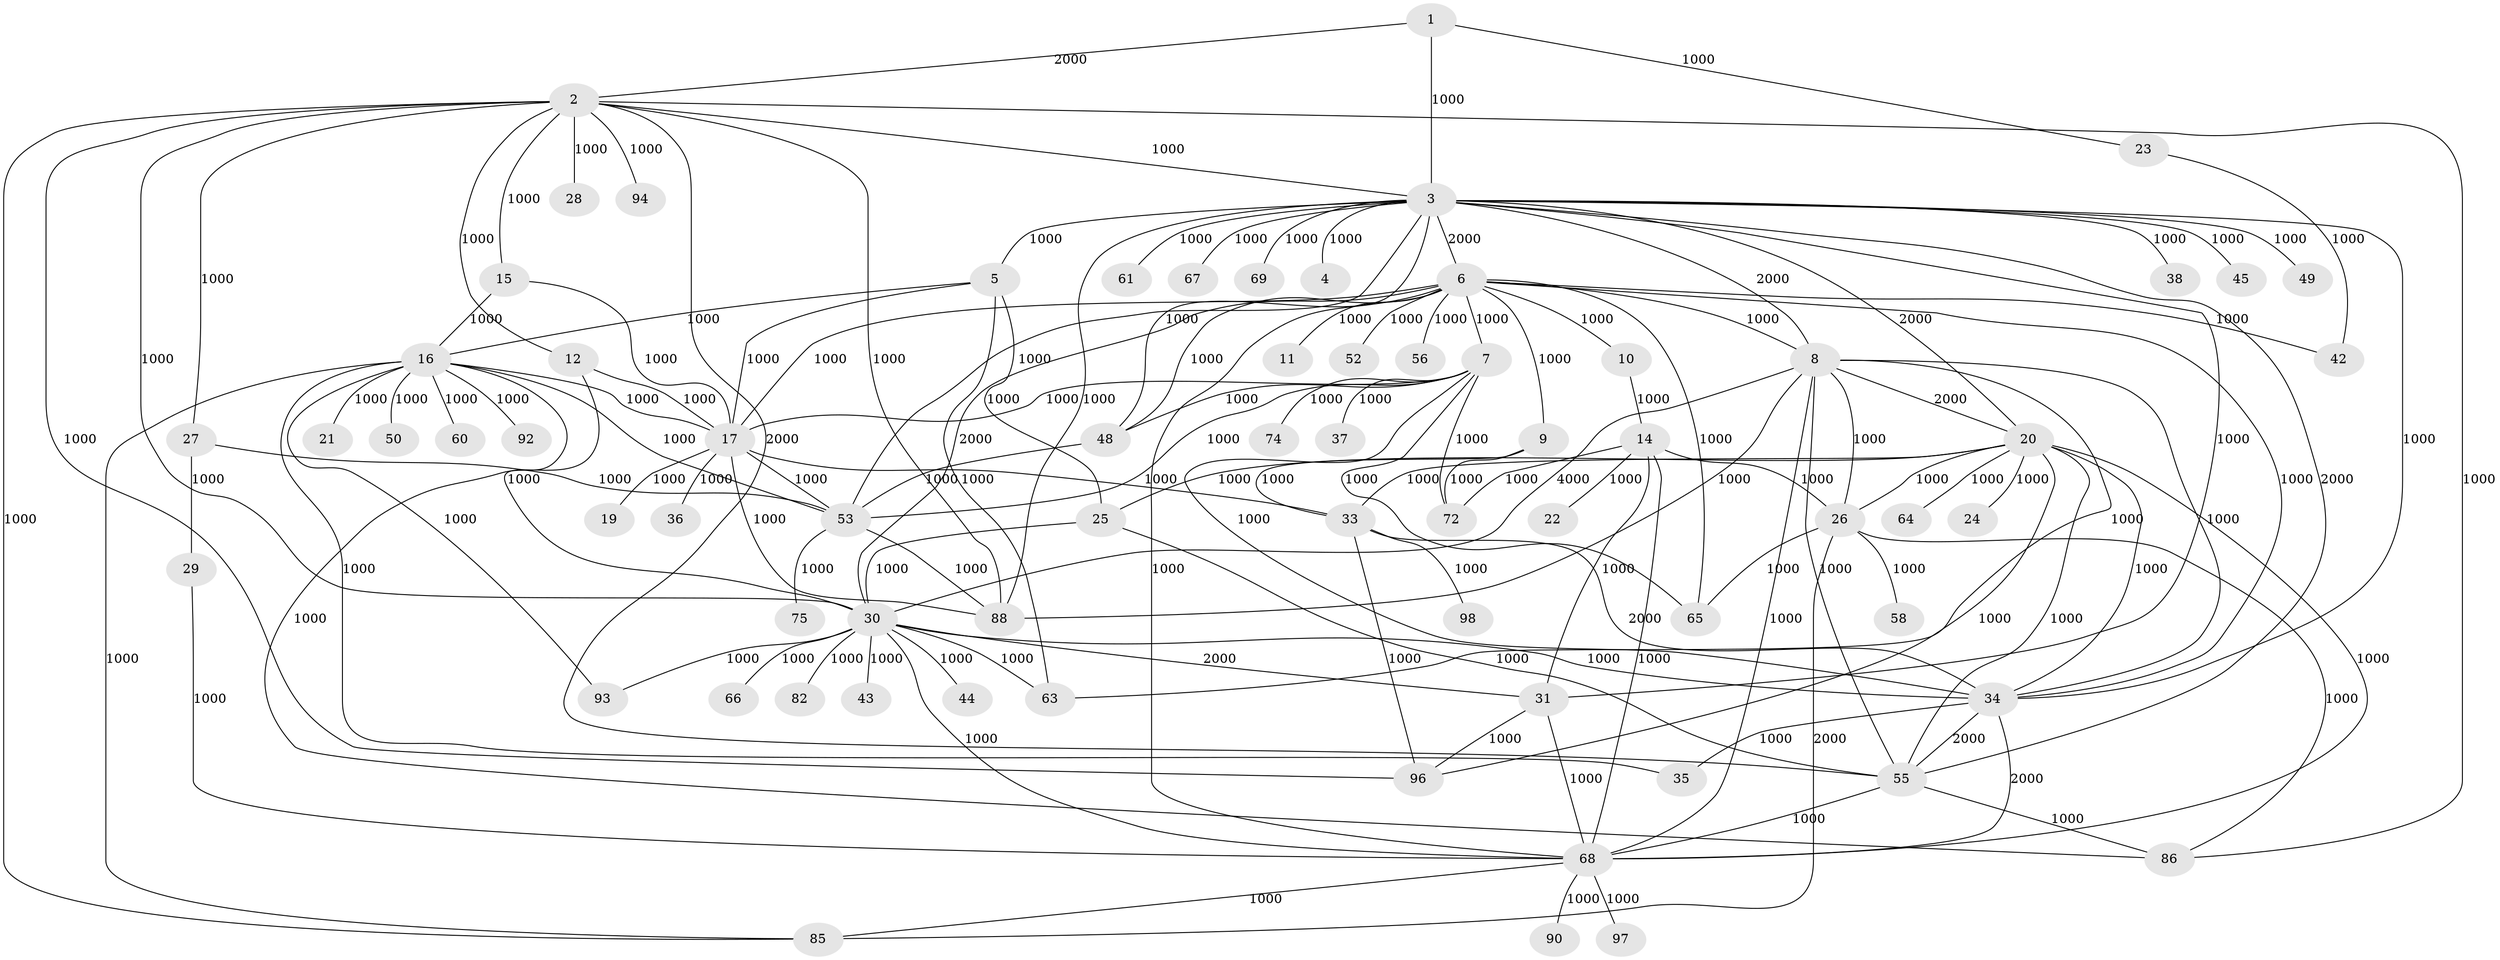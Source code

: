 // Generated by graph-tools (version 1.1) at 2025/20/06/26/25 02:20:07]
// undirected, 70 vertices, 137 edges
graph export_dot {
graph [start="1"]
  node [color=gray90,style=filled];
  1 [super="+18"];
  2;
  3;
  4;
  5 [super="+13"];
  6;
  7;
  8 [super="+39+41+47+57+71+73+77"];
  9 [super="+95"];
  10;
  11;
  12;
  14;
  15 [super="+40+78+81"];
  16;
  17;
  19;
  20;
  21 [super="+54+91"];
  22 [super="+32"];
  23 [super="+46+59"];
  24;
  25 [super="+62"];
  26;
  27 [super="+51+70"];
  28;
  29 [super="+80"];
  30;
  31 [super="+89"];
  33;
  34;
  35;
  36;
  37;
  38 [super="+83"];
  42;
  43;
  44;
  45;
  48;
  49;
  50;
  52;
  53;
  55 [super="+76+79"];
  56;
  58;
  60;
  61;
  63;
  64 [super="+84"];
  65;
  66;
  67;
  68;
  69;
  72 [super="+87"];
  74;
  75;
  82;
  85;
  86;
  88;
  90;
  92;
  93 [super="+100"];
  94;
  96 [super="+99"];
  97;
  98;
  1 -- 2 [label=2000];
  1 -- 3 [label=1000];
  1 -- 23 [label=1000];
  2 -- 3 [label=1000];
  2 -- 12 [label=1000];
  2 -- 15 [label=1000];
  2 -- 27 [label=1000];
  2 -- 28 [label=1000];
  2 -- 30 [label=1000];
  2 -- 55 [label=2000];
  2 -- 85 [label=1000];
  2 -- 86 [label=1000];
  2 -- 88 [label=1000];
  2 -- 94 [label=1000];
  2 -- 96 [label=1000];
  3 -- 4 [label=1000];
  3 -- 5 [label=1000];
  3 -- 6 [label=2000];
  3 -- 8 [label=2000];
  3 -- 20 [label=2000];
  3 -- 31 [label=1000];
  3 -- 34 [label=1000];
  3 -- 38 [label=1000];
  3 -- 45 [label=1000];
  3 -- 48 [label=1000];
  3 -- 49 [label=1000];
  3 -- 53 [label=1000];
  3 -- 55 [label=2000];
  3 -- 61 [label=1000];
  3 -- 67 [label=1000];
  3 -- 69 [label=1000];
  3 -- 88 [label=1000];
  5 -- 16 [label=1000];
  5 -- 17 [label=1000];
  5 -- 25 [label=1000];
  5 -- 63 [label=1000];
  6 -- 7 [label=1000];
  6 -- 8 [label=1000];
  6 -- 9 [label=1000];
  6 -- 10 [label=1000];
  6 -- 11 [label=1000];
  6 -- 17 [label=1000];
  6 -- 30 [label=2000];
  6 -- 34 [label=1000];
  6 -- 42 [label=1000];
  6 -- 48 [label=1000];
  6 -- 52 [label=1000];
  6 -- 56 [label=1000];
  6 -- 65 [label=1000];
  6 -- 68 [label=1000];
  7 -- 17 [label=1000];
  7 -- 34 [label=1000];
  7 -- 37 [label=1000];
  7 -- 48 [label=1000];
  7 -- 53 [label=1000];
  7 -- 65 [label=1000];
  7 -- 74 [label=1000];
  7 -- 72 [label=1000];
  8 -- 26 [label=1000];
  8 -- 63 [label=1000];
  8 -- 88 [label=1000];
  8 -- 55 [label=1000];
  8 -- 20 [label=2000];
  8 -- 68 [label=1000];
  8 -- 30 [label=4000];
  8 -- 34 [label=1000];
  9 -- 33 [label=1000];
  9 -- 72 [label=1000];
  10 -- 14 [label=1000];
  12 -- 17 [label=1000];
  12 -- 30 [label=1000];
  14 -- 22 [label=1000];
  14 -- 26 [label=1000];
  14 -- 68 [label=1000];
  14 -- 72 [label=1000];
  14 -- 31 [label=1000];
  15 -- 16 [label=1000];
  15 -- 17 [label=1000];
  16 -- 17 [label=1000];
  16 -- 21 [label=1000];
  16 -- 35 [label=1000];
  16 -- 50 [label=1000];
  16 -- 53 [label=1000];
  16 -- 60 [label=1000];
  16 -- 85 [label=1000];
  16 -- 86 [label=1000];
  16 -- 92 [label=1000];
  16 -- 93 [label=1000];
  17 -- 19 [label=1000];
  17 -- 33 [label=1000];
  17 -- 36 [label=1000];
  17 -- 53 [label=1000];
  17 -- 88 [label=1000];
  20 -- 24 [label=1000];
  20 -- 25 [label=1000];
  20 -- 26 [label=1000];
  20 -- 33 [label=1000];
  20 -- 34 [label=1000];
  20 -- 55 [label=1000];
  20 -- 64 [label=1000];
  20 -- 68 [label=1000];
  20 -- 96 [label=1000];
  23 -- 42 [label=1000];
  25 -- 30 [label=1000];
  25 -- 55 [label=1000];
  26 -- 58 [label=1000];
  26 -- 65 [label=1000];
  26 -- 85 [label=2000];
  26 -- 86 [label=1000];
  27 -- 29 [label=1000];
  27 -- 53 [label=1000];
  29 -- 68 [label=1000];
  30 -- 31 [label=2000];
  30 -- 34 [label=1000];
  30 -- 43 [label=1000];
  30 -- 44 [label=1000];
  30 -- 63 [label=1000];
  30 -- 66 [label=1000];
  30 -- 68 [label=1000];
  30 -- 82 [label=1000];
  30 -- 93 [label=1000];
  31 -- 68 [label=1000];
  31 -- 96 [label=1000];
  33 -- 34 [label=2000];
  33 -- 96 [label=1000];
  33 -- 98 [label=1000];
  34 -- 35 [label=1000];
  34 -- 68 [label=2000];
  34 -- 55 [label=2000];
  48 -- 53 [label=1000];
  53 -- 75 [label=1000];
  53 -- 88 [label=1000];
  55 -- 68 [label=1000];
  55 -- 86 [label=1000];
  68 -- 85 [label=1000];
  68 -- 90 [label=1000];
  68 -- 97 [label=1000];
}
